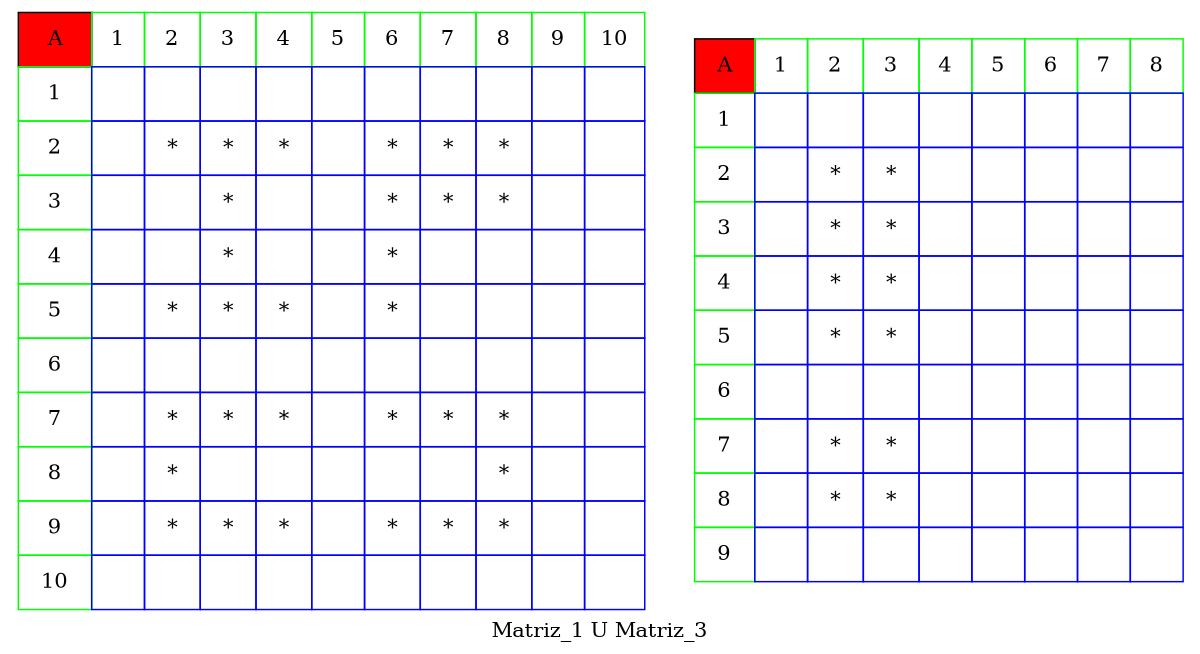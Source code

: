 digraph {
	size="8,8"
	label="Matriz_1 U Matriz_3"
	tbl [
	shape=plaintext
	label=<

		<table border="0" color="green" cellpadding="10" cellborder="1" cellspacing="0">
	<tr><td bgcolor = "red" color="black"> A </td><td color="green">1</td><td color="green">2</td><td color="green">3</td><td color="green">4</td><td color="green">5</td><td color="green">6</td><td color="green">7</td><td color="green">8</td><td color="green">9</td><td color="green">10</td></tr>
			<tr><td color="green"> 1 </td><td color="blue">   </td><td color="blue">   </td><td color="blue">   </td><td color="blue">   </td><td color="blue">   </td><td color="blue">   </td><td color="blue">   </td><td color="blue">   </td><td color="blue">   </td><td color="blue">   </td></tr>
			<tr><td color="green"> 2 </td><td color="blue">   </td><td color="blue"> * </td><td color="blue"> * </td><td color="blue"> * </td><td color="blue">   </td><td color="blue"> * </td><td color="blue"> * </td><td color="blue"> * </td><td color="blue">   </td><td color="blue">   </td></tr>
			<tr><td color="green"> 3 </td><td color="blue">   </td><td color="blue">   </td><td color="blue"> * </td><td color="blue">   </td><td color="blue">   </td><td color="blue"> * </td><td color="blue"> * </td><td color="blue"> * </td><td color="blue">   </td><td color="blue">   </td></tr>
			<tr><td color="green"> 4 </td><td color="blue">   </td><td color="blue">   </td><td color="blue"> * </td><td color="blue">   </td><td color="blue">   </td><td color="blue"> * </td><td color="blue">   </td><td color="blue">   </td><td color="blue">   </td><td color="blue">   </td></tr>
			<tr><td color="green"> 5 </td><td color="blue">   </td><td color="blue"> * </td><td color="blue"> * </td><td color="blue"> * </td><td color="blue">   </td><td color="blue"> * </td><td color="blue">   </td><td color="blue">   </td><td color="blue">   </td><td color="blue">   </td></tr>
			<tr><td color="green"> 6 </td><td color="blue">   </td><td color="blue">   </td><td color="blue">   </td><td color="blue">   </td><td color="blue">   </td><td color="blue">   </td><td color="blue">   </td><td color="blue">   </td><td color="blue">   </td><td color="blue">   </td></tr>
			<tr><td color="green"> 7 </td><td color="blue">   </td><td color="blue"> * </td><td color="blue"> * </td><td color="blue"> * </td><td color="blue">   </td><td color="blue"> * </td><td color="blue"> * </td><td color="blue"> * </td><td color="blue">   </td><td color="blue">   </td></tr>
			<tr><td color="green"> 8 </td><td color="blue">   </td><td color="blue"> * </td><td color="blue">   </td><td color="blue">   </td><td color="blue">   </td><td color="blue">   </td><td color="blue">   </td><td color="blue"> * </td><td color="blue">   </td><td color="blue">   </td></tr>
			<tr><td color="green"> 9 </td><td color="blue">   </td><td color="blue"> * </td><td color="blue"> * </td><td color="blue"> * </td><td color="blue">   </td><td color="blue"> * </td><td color="blue"> * </td><td color="blue"> * </td><td color="blue">   </td><td color="blue">   </td></tr>
			<tr><td color="green"> 10 </td><td color="blue">   </td><td color="blue">   </td><td color="blue">   </td><td color="blue">   </td><td color="blue">   </td><td color="blue">   </td><td color="blue">   </td><td color="blue">   </td><td color="blue">   </td><td color="blue">   </td></tr>
			</table>
		>];
	tbl1 [
	shape=plaintext
	label=<

		<table border="0" color="green" cellpadding="10" cellborder="1" cellspacing="0">
	<tr><td bgcolor = "red" color="black"> A </td><td color="green">1</td><td color="green">2</td><td color="green">3</td><td color="green">4</td><td color="green">5</td><td color="green">6</td><td color="green">7</td><td color="green">8</td></tr>
			<tr><td color="green"> 1 </td><td color="blue">   </td><td color="blue">   </td><td color="blue">   </td><td color="blue">   </td><td color="blue">   </td><td color="blue">   </td><td color="blue">   </td><td color="blue">   </td></tr>
			<tr><td color="green"> 2 </td><td color="blue">   </td><td color="blue"> * </td><td color="blue"> * </td><td color="blue">   </td><td color="blue">   </td><td color="blue">   </td><td color="blue">   </td><td color="blue">   </td></tr>
			<tr><td color="green"> 3 </td><td color="blue">   </td><td color="blue"> * </td><td color="blue"> * </td><td color="blue">   </td><td color="blue">   </td><td color="blue">   </td><td color="blue">   </td><td color="blue">   </td></tr>
			<tr><td color="green"> 4 </td><td color="blue">   </td><td color="blue"> * </td><td color="blue"> * </td><td color="blue">   </td><td color="blue">   </td><td color="blue">   </td><td color="blue">   </td><td color="blue">   </td></tr>
			<tr><td color="green"> 5 </td><td color="blue">   </td><td color="blue"> * </td><td color="blue"> * </td><td color="blue">   </td><td color="blue">   </td><td color="blue">   </td><td color="blue">   </td><td color="blue">   </td></tr>
			<tr><td color="green"> 6 </td><td color="blue">   </td><td color="blue">   </td><td color="blue">   </td><td color="blue">   </td><td color="blue">   </td><td color="blue">   </td><td color="blue">   </td><td color="blue">   </td></tr>
			<tr><td color="green"> 7 </td><td color="blue">   </td><td color="blue"> * </td><td color="blue"> * </td><td color="blue">   </td><td color="blue">   </td><td color="blue">   </td><td color="blue">   </td><td color="blue">   </td></tr>
			<tr><td color="green"> 8 </td><td color="blue">   </td><td color="blue"> * </td><td color="blue"> * </td><td color="blue">   </td><td color="blue">   </td><td color="blue">   </td><td color="blue">   </td><td color="blue">   </td></tr>
			<tr><td color="green"> 9 </td><td color="blue">   </td><td color="blue">   </td><td color="blue">   </td><td color="blue">   </td><td color="blue">   </td><td color="blue">   </td><td color="blue">   </td><td color="blue">   </td></tr>
			</table>
		>];
}
